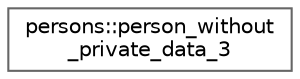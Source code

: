 digraph "Graphical Class Hierarchy"
{
 // LATEX_PDF_SIZE
  bgcolor="transparent";
  edge [fontname=Helvetica,fontsize=10,labelfontname=Helvetica,labelfontsize=10];
  node [fontname=Helvetica,fontsize=10,shape=box,height=0.2,width=0.4];
  rankdir="LR";
  Node0 [id="Node000000",label="persons::person_without\l_private_data_3",height=0.2,width=0.4,color="grey40", fillcolor="white", style="filled",URL="$classpersons_1_1person__without__private__data__3.html",tooltip=" "];
}
